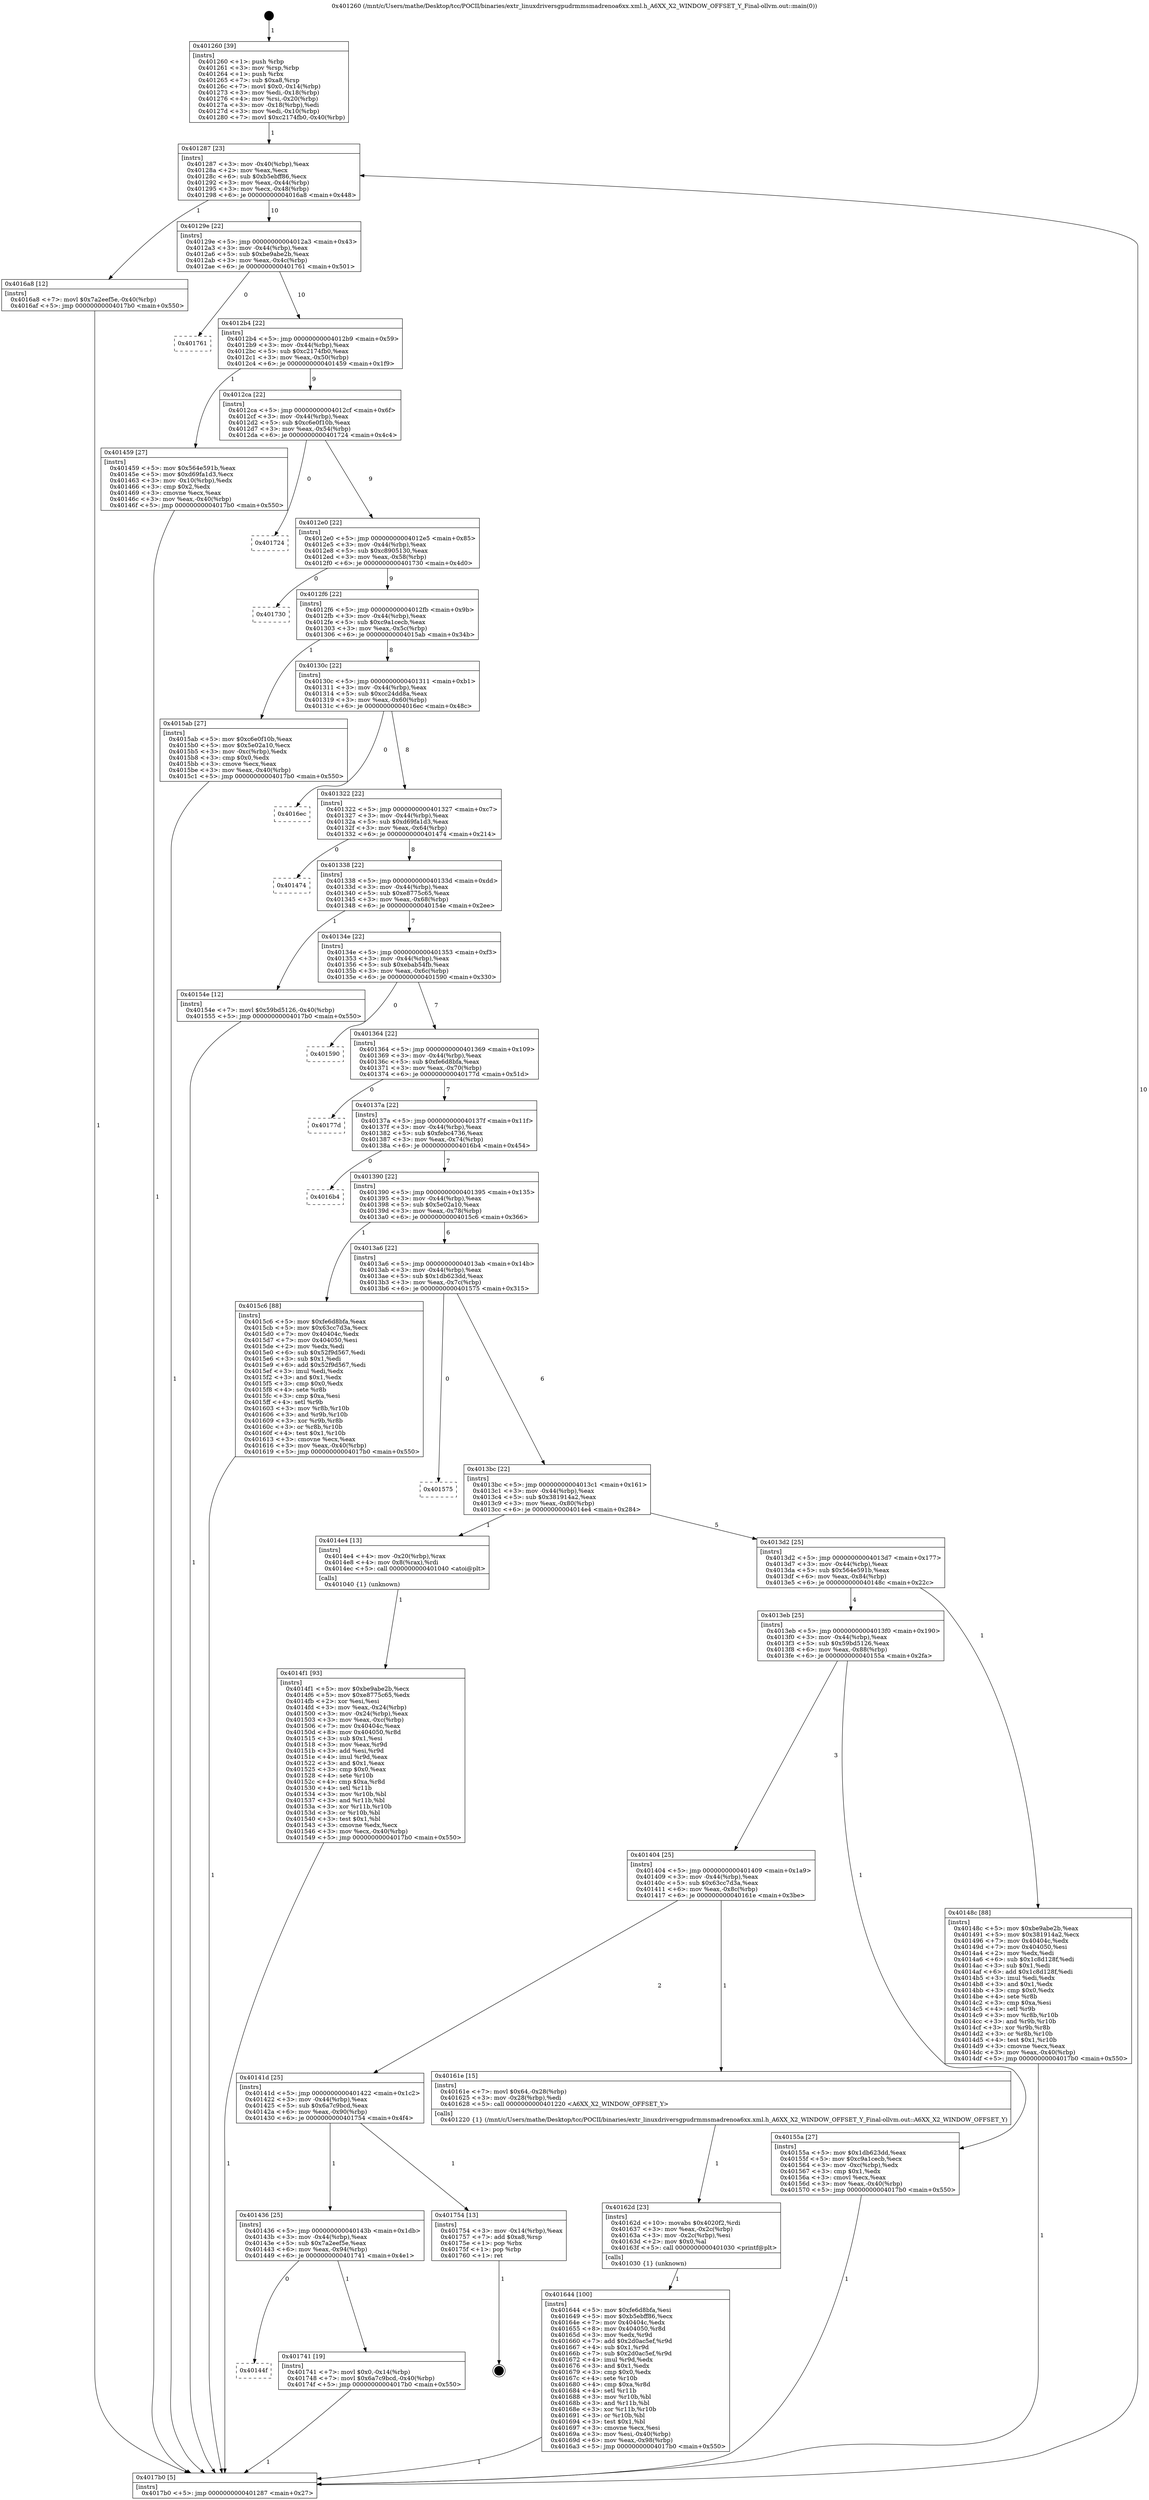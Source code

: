 digraph "0x401260" {
  label = "0x401260 (/mnt/c/Users/mathe/Desktop/tcc/POCII/binaries/extr_linuxdriversgpudrmmsmadrenoa6xx.xml.h_A6XX_X2_WINDOW_OFFSET_Y_Final-ollvm.out::main(0))"
  labelloc = "t"
  node[shape=record]

  Entry [label="",width=0.3,height=0.3,shape=circle,fillcolor=black,style=filled]
  "0x401287" [label="{
     0x401287 [23]\l
     | [instrs]\l
     &nbsp;&nbsp;0x401287 \<+3\>: mov -0x40(%rbp),%eax\l
     &nbsp;&nbsp;0x40128a \<+2\>: mov %eax,%ecx\l
     &nbsp;&nbsp;0x40128c \<+6\>: sub $0xb5ebff86,%ecx\l
     &nbsp;&nbsp;0x401292 \<+3\>: mov %eax,-0x44(%rbp)\l
     &nbsp;&nbsp;0x401295 \<+3\>: mov %ecx,-0x48(%rbp)\l
     &nbsp;&nbsp;0x401298 \<+6\>: je 00000000004016a8 \<main+0x448\>\l
  }"]
  "0x4016a8" [label="{
     0x4016a8 [12]\l
     | [instrs]\l
     &nbsp;&nbsp;0x4016a8 \<+7\>: movl $0x7a2eef5e,-0x40(%rbp)\l
     &nbsp;&nbsp;0x4016af \<+5\>: jmp 00000000004017b0 \<main+0x550\>\l
  }"]
  "0x40129e" [label="{
     0x40129e [22]\l
     | [instrs]\l
     &nbsp;&nbsp;0x40129e \<+5\>: jmp 00000000004012a3 \<main+0x43\>\l
     &nbsp;&nbsp;0x4012a3 \<+3\>: mov -0x44(%rbp),%eax\l
     &nbsp;&nbsp;0x4012a6 \<+5\>: sub $0xbe9abe2b,%eax\l
     &nbsp;&nbsp;0x4012ab \<+3\>: mov %eax,-0x4c(%rbp)\l
     &nbsp;&nbsp;0x4012ae \<+6\>: je 0000000000401761 \<main+0x501\>\l
  }"]
  Exit [label="",width=0.3,height=0.3,shape=circle,fillcolor=black,style=filled,peripheries=2]
  "0x401761" [label="{
     0x401761\l
  }", style=dashed]
  "0x4012b4" [label="{
     0x4012b4 [22]\l
     | [instrs]\l
     &nbsp;&nbsp;0x4012b4 \<+5\>: jmp 00000000004012b9 \<main+0x59\>\l
     &nbsp;&nbsp;0x4012b9 \<+3\>: mov -0x44(%rbp),%eax\l
     &nbsp;&nbsp;0x4012bc \<+5\>: sub $0xc2174fb0,%eax\l
     &nbsp;&nbsp;0x4012c1 \<+3\>: mov %eax,-0x50(%rbp)\l
     &nbsp;&nbsp;0x4012c4 \<+6\>: je 0000000000401459 \<main+0x1f9\>\l
  }"]
  "0x40144f" [label="{
     0x40144f\l
  }", style=dashed]
  "0x401459" [label="{
     0x401459 [27]\l
     | [instrs]\l
     &nbsp;&nbsp;0x401459 \<+5\>: mov $0x564e591b,%eax\l
     &nbsp;&nbsp;0x40145e \<+5\>: mov $0xd69fa1d3,%ecx\l
     &nbsp;&nbsp;0x401463 \<+3\>: mov -0x10(%rbp),%edx\l
     &nbsp;&nbsp;0x401466 \<+3\>: cmp $0x2,%edx\l
     &nbsp;&nbsp;0x401469 \<+3\>: cmovne %ecx,%eax\l
     &nbsp;&nbsp;0x40146c \<+3\>: mov %eax,-0x40(%rbp)\l
     &nbsp;&nbsp;0x40146f \<+5\>: jmp 00000000004017b0 \<main+0x550\>\l
  }"]
  "0x4012ca" [label="{
     0x4012ca [22]\l
     | [instrs]\l
     &nbsp;&nbsp;0x4012ca \<+5\>: jmp 00000000004012cf \<main+0x6f\>\l
     &nbsp;&nbsp;0x4012cf \<+3\>: mov -0x44(%rbp),%eax\l
     &nbsp;&nbsp;0x4012d2 \<+5\>: sub $0xc6e0f10b,%eax\l
     &nbsp;&nbsp;0x4012d7 \<+3\>: mov %eax,-0x54(%rbp)\l
     &nbsp;&nbsp;0x4012da \<+6\>: je 0000000000401724 \<main+0x4c4\>\l
  }"]
  "0x4017b0" [label="{
     0x4017b0 [5]\l
     | [instrs]\l
     &nbsp;&nbsp;0x4017b0 \<+5\>: jmp 0000000000401287 \<main+0x27\>\l
  }"]
  "0x401260" [label="{
     0x401260 [39]\l
     | [instrs]\l
     &nbsp;&nbsp;0x401260 \<+1\>: push %rbp\l
     &nbsp;&nbsp;0x401261 \<+3\>: mov %rsp,%rbp\l
     &nbsp;&nbsp;0x401264 \<+1\>: push %rbx\l
     &nbsp;&nbsp;0x401265 \<+7\>: sub $0xa8,%rsp\l
     &nbsp;&nbsp;0x40126c \<+7\>: movl $0x0,-0x14(%rbp)\l
     &nbsp;&nbsp;0x401273 \<+3\>: mov %edi,-0x18(%rbp)\l
     &nbsp;&nbsp;0x401276 \<+4\>: mov %rsi,-0x20(%rbp)\l
     &nbsp;&nbsp;0x40127a \<+3\>: mov -0x18(%rbp),%edi\l
     &nbsp;&nbsp;0x40127d \<+3\>: mov %edi,-0x10(%rbp)\l
     &nbsp;&nbsp;0x401280 \<+7\>: movl $0xc2174fb0,-0x40(%rbp)\l
  }"]
  "0x401741" [label="{
     0x401741 [19]\l
     | [instrs]\l
     &nbsp;&nbsp;0x401741 \<+7\>: movl $0x0,-0x14(%rbp)\l
     &nbsp;&nbsp;0x401748 \<+7\>: movl $0x6a7c9bcd,-0x40(%rbp)\l
     &nbsp;&nbsp;0x40174f \<+5\>: jmp 00000000004017b0 \<main+0x550\>\l
  }"]
  "0x401724" [label="{
     0x401724\l
  }", style=dashed]
  "0x4012e0" [label="{
     0x4012e0 [22]\l
     | [instrs]\l
     &nbsp;&nbsp;0x4012e0 \<+5\>: jmp 00000000004012e5 \<main+0x85\>\l
     &nbsp;&nbsp;0x4012e5 \<+3\>: mov -0x44(%rbp),%eax\l
     &nbsp;&nbsp;0x4012e8 \<+5\>: sub $0xc8905130,%eax\l
     &nbsp;&nbsp;0x4012ed \<+3\>: mov %eax,-0x58(%rbp)\l
     &nbsp;&nbsp;0x4012f0 \<+6\>: je 0000000000401730 \<main+0x4d0\>\l
  }"]
  "0x401436" [label="{
     0x401436 [25]\l
     | [instrs]\l
     &nbsp;&nbsp;0x401436 \<+5\>: jmp 000000000040143b \<main+0x1db\>\l
     &nbsp;&nbsp;0x40143b \<+3\>: mov -0x44(%rbp),%eax\l
     &nbsp;&nbsp;0x40143e \<+5\>: sub $0x7a2eef5e,%eax\l
     &nbsp;&nbsp;0x401443 \<+6\>: mov %eax,-0x94(%rbp)\l
     &nbsp;&nbsp;0x401449 \<+6\>: je 0000000000401741 \<main+0x4e1\>\l
  }"]
  "0x401730" [label="{
     0x401730\l
  }", style=dashed]
  "0x4012f6" [label="{
     0x4012f6 [22]\l
     | [instrs]\l
     &nbsp;&nbsp;0x4012f6 \<+5\>: jmp 00000000004012fb \<main+0x9b\>\l
     &nbsp;&nbsp;0x4012fb \<+3\>: mov -0x44(%rbp),%eax\l
     &nbsp;&nbsp;0x4012fe \<+5\>: sub $0xc9a1cecb,%eax\l
     &nbsp;&nbsp;0x401303 \<+3\>: mov %eax,-0x5c(%rbp)\l
     &nbsp;&nbsp;0x401306 \<+6\>: je 00000000004015ab \<main+0x34b\>\l
  }"]
  "0x401754" [label="{
     0x401754 [13]\l
     | [instrs]\l
     &nbsp;&nbsp;0x401754 \<+3\>: mov -0x14(%rbp),%eax\l
     &nbsp;&nbsp;0x401757 \<+7\>: add $0xa8,%rsp\l
     &nbsp;&nbsp;0x40175e \<+1\>: pop %rbx\l
     &nbsp;&nbsp;0x40175f \<+1\>: pop %rbp\l
     &nbsp;&nbsp;0x401760 \<+1\>: ret\l
  }"]
  "0x4015ab" [label="{
     0x4015ab [27]\l
     | [instrs]\l
     &nbsp;&nbsp;0x4015ab \<+5\>: mov $0xc6e0f10b,%eax\l
     &nbsp;&nbsp;0x4015b0 \<+5\>: mov $0x5e02a10,%ecx\l
     &nbsp;&nbsp;0x4015b5 \<+3\>: mov -0xc(%rbp),%edx\l
     &nbsp;&nbsp;0x4015b8 \<+3\>: cmp $0x0,%edx\l
     &nbsp;&nbsp;0x4015bb \<+3\>: cmove %ecx,%eax\l
     &nbsp;&nbsp;0x4015be \<+3\>: mov %eax,-0x40(%rbp)\l
     &nbsp;&nbsp;0x4015c1 \<+5\>: jmp 00000000004017b0 \<main+0x550\>\l
  }"]
  "0x40130c" [label="{
     0x40130c [22]\l
     | [instrs]\l
     &nbsp;&nbsp;0x40130c \<+5\>: jmp 0000000000401311 \<main+0xb1\>\l
     &nbsp;&nbsp;0x401311 \<+3\>: mov -0x44(%rbp),%eax\l
     &nbsp;&nbsp;0x401314 \<+5\>: sub $0xcc24dd8a,%eax\l
     &nbsp;&nbsp;0x401319 \<+3\>: mov %eax,-0x60(%rbp)\l
     &nbsp;&nbsp;0x40131c \<+6\>: je 00000000004016ec \<main+0x48c\>\l
  }"]
  "0x401644" [label="{
     0x401644 [100]\l
     | [instrs]\l
     &nbsp;&nbsp;0x401644 \<+5\>: mov $0xfe6d8bfa,%esi\l
     &nbsp;&nbsp;0x401649 \<+5\>: mov $0xb5ebff86,%ecx\l
     &nbsp;&nbsp;0x40164e \<+7\>: mov 0x40404c,%edx\l
     &nbsp;&nbsp;0x401655 \<+8\>: mov 0x404050,%r8d\l
     &nbsp;&nbsp;0x40165d \<+3\>: mov %edx,%r9d\l
     &nbsp;&nbsp;0x401660 \<+7\>: add $0x2d0ac5ef,%r9d\l
     &nbsp;&nbsp;0x401667 \<+4\>: sub $0x1,%r9d\l
     &nbsp;&nbsp;0x40166b \<+7\>: sub $0x2d0ac5ef,%r9d\l
     &nbsp;&nbsp;0x401672 \<+4\>: imul %r9d,%edx\l
     &nbsp;&nbsp;0x401676 \<+3\>: and $0x1,%edx\l
     &nbsp;&nbsp;0x401679 \<+3\>: cmp $0x0,%edx\l
     &nbsp;&nbsp;0x40167c \<+4\>: sete %r10b\l
     &nbsp;&nbsp;0x401680 \<+4\>: cmp $0xa,%r8d\l
     &nbsp;&nbsp;0x401684 \<+4\>: setl %r11b\l
     &nbsp;&nbsp;0x401688 \<+3\>: mov %r10b,%bl\l
     &nbsp;&nbsp;0x40168b \<+3\>: and %r11b,%bl\l
     &nbsp;&nbsp;0x40168e \<+3\>: xor %r11b,%r10b\l
     &nbsp;&nbsp;0x401691 \<+3\>: or %r10b,%bl\l
     &nbsp;&nbsp;0x401694 \<+3\>: test $0x1,%bl\l
     &nbsp;&nbsp;0x401697 \<+3\>: cmovne %ecx,%esi\l
     &nbsp;&nbsp;0x40169a \<+3\>: mov %esi,-0x40(%rbp)\l
     &nbsp;&nbsp;0x40169d \<+6\>: mov %eax,-0x98(%rbp)\l
     &nbsp;&nbsp;0x4016a3 \<+5\>: jmp 00000000004017b0 \<main+0x550\>\l
  }"]
  "0x4016ec" [label="{
     0x4016ec\l
  }", style=dashed]
  "0x401322" [label="{
     0x401322 [22]\l
     | [instrs]\l
     &nbsp;&nbsp;0x401322 \<+5\>: jmp 0000000000401327 \<main+0xc7\>\l
     &nbsp;&nbsp;0x401327 \<+3\>: mov -0x44(%rbp),%eax\l
     &nbsp;&nbsp;0x40132a \<+5\>: sub $0xd69fa1d3,%eax\l
     &nbsp;&nbsp;0x40132f \<+3\>: mov %eax,-0x64(%rbp)\l
     &nbsp;&nbsp;0x401332 \<+6\>: je 0000000000401474 \<main+0x214\>\l
  }"]
  "0x40162d" [label="{
     0x40162d [23]\l
     | [instrs]\l
     &nbsp;&nbsp;0x40162d \<+10\>: movabs $0x4020f2,%rdi\l
     &nbsp;&nbsp;0x401637 \<+3\>: mov %eax,-0x2c(%rbp)\l
     &nbsp;&nbsp;0x40163a \<+3\>: mov -0x2c(%rbp),%esi\l
     &nbsp;&nbsp;0x40163d \<+2\>: mov $0x0,%al\l
     &nbsp;&nbsp;0x40163f \<+5\>: call 0000000000401030 \<printf@plt\>\l
     | [calls]\l
     &nbsp;&nbsp;0x401030 \{1\} (unknown)\l
  }"]
  "0x401474" [label="{
     0x401474\l
  }", style=dashed]
  "0x401338" [label="{
     0x401338 [22]\l
     | [instrs]\l
     &nbsp;&nbsp;0x401338 \<+5\>: jmp 000000000040133d \<main+0xdd\>\l
     &nbsp;&nbsp;0x40133d \<+3\>: mov -0x44(%rbp),%eax\l
     &nbsp;&nbsp;0x401340 \<+5\>: sub $0xe8775c65,%eax\l
     &nbsp;&nbsp;0x401345 \<+3\>: mov %eax,-0x68(%rbp)\l
     &nbsp;&nbsp;0x401348 \<+6\>: je 000000000040154e \<main+0x2ee\>\l
  }"]
  "0x40141d" [label="{
     0x40141d [25]\l
     | [instrs]\l
     &nbsp;&nbsp;0x40141d \<+5\>: jmp 0000000000401422 \<main+0x1c2\>\l
     &nbsp;&nbsp;0x401422 \<+3\>: mov -0x44(%rbp),%eax\l
     &nbsp;&nbsp;0x401425 \<+5\>: sub $0x6a7c9bcd,%eax\l
     &nbsp;&nbsp;0x40142a \<+6\>: mov %eax,-0x90(%rbp)\l
     &nbsp;&nbsp;0x401430 \<+6\>: je 0000000000401754 \<main+0x4f4\>\l
  }"]
  "0x40154e" [label="{
     0x40154e [12]\l
     | [instrs]\l
     &nbsp;&nbsp;0x40154e \<+7\>: movl $0x59bd5126,-0x40(%rbp)\l
     &nbsp;&nbsp;0x401555 \<+5\>: jmp 00000000004017b0 \<main+0x550\>\l
  }"]
  "0x40134e" [label="{
     0x40134e [22]\l
     | [instrs]\l
     &nbsp;&nbsp;0x40134e \<+5\>: jmp 0000000000401353 \<main+0xf3\>\l
     &nbsp;&nbsp;0x401353 \<+3\>: mov -0x44(%rbp),%eax\l
     &nbsp;&nbsp;0x401356 \<+5\>: sub $0xebab54fb,%eax\l
     &nbsp;&nbsp;0x40135b \<+3\>: mov %eax,-0x6c(%rbp)\l
     &nbsp;&nbsp;0x40135e \<+6\>: je 0000000000401590 \<main+0x330\>\l
  }"]
  "0x40161e" [label="{
     0x40161e [15]\l
     | [instrs]\l
     &nbsp;&nbsp;0x40161e \<+7\>: movl $0x64,-0x28(%rbp)\l
     &nbsp;&nbsp;0x401625 \<+3\>: mov -0x28(%rbp),%edi\l
     &nbsp;&nbsp;0x401628 \<+5\>: call 0000000000401220 \<A6XX_X2_WINDOW_OFFSET_Y\>\l
     | [calls]\l
     &nbsp;&nbsp;0x401220 \{1\} (/mnt/c/Users/mathe/Desktop/tcc/POCII/binaries/extr_linuxdriversgpudrmmsmadrenoa6xx.xml.h_A6XX_X2_WINDOW_OFFSET_Y_Final-ollvm.out::A6XX_X2_WINDOW_OFFSET_Y)\l
  }"]
  "0x401590" [label="{
     0x401590\l
  }", style=dashed]
  "0x401364" [label="{
     0x401364 [22]\l
     | [instrs]\l
     &nbsp;&nbsp;0x401364 \<+5\>: jmp 0000000000401369 \<main+0x109\>\l
     &nbsp;&nbsp;0x401369 \<+3\>: mov -0x44(%rbp),%eax\l
     &nbsp;&nbsp;0x40136c \<+5\>: sub $0xfe6d8bfa,%eax\l
     &nbsp;&nbsp;0x401371 \<+3\>: mov %eax,-0x70(%rbp)\l
     &nbsp;&nbsp;0x401374 \<+6\>: je 000000000040177d \<main+0x51d\>\l
  }"]
  "0x401404" [label="{
     0x401404 [25]\l
     | [instrs]\l
     &nbsp;&nbsp;0x401404 \<+5\>: jmp 0000000000401409 \<main+0x1a9\>\l
     &nbsp;&nbsp;0x401409 \<+3\>: mov -0x44(%rbp),%eax\l
     &nbsp;&nbsp;0x40140c \<+5\>: sub $0x63cc7d3a,%eax\l
     &nbsp;&nbsp;0x401411 \<+6\>: mov %eax,-0x8c(%rbp)\l
     &nbsp;&nbsp;0x401417 \<+6\>: je 000000000040161e \<main+0x3be\>\l
  }"]
  "0x40177d" [label="{
     0x40177d\l
  }", style=dashed]
  "0x40137a" [label="{
     0x40137a [22]\l
     | [instrs]\l
     &nbsp;&nbsp;0x40137a \<+5\>: jmp 000000000040137f \<main+0x11f\>\l
     &nbsp;&nbsp;0x40137f \<+3\>: mov -0x44(%rbp),%eax\l
     &nbsp;&nbsp;0x401382 \<+5\>: sub $0xfebc4736,%eax\l
     &nbsp;&nbsp;0x401387 \<+3\>: mov %eax,-0x74(%rbp)\l
     &nbsp;&nbsp;0x40138a \<+6\>: je 00000000004016b4 \<main+0x454\>\l
  }"]
  "0x40155a" [label="{
     0x40155a [27]\l
     | [instrs]\l
     &nbsp;&nbsp;0x40155a \<+5\>: mov $0x1db623dd,%eax\l
     &nbsp;&nbsp;0x40155f \<+5\>: mov $0xc9a1cecb,%ecx\l
     &nbsp;&nbsp;0x401564 \<+3\>: mov -0xc(%rbp),%edx\l
     &nbsp;&nbsp;0x401567 \<+3\>: cmp $0x1,%edx\l
     &nbsp;&nbsp;0x40156a \<+3\>: cmovl %ecx,%eax\l
     &nbsp;&nbsp;0x40156d \<+3\>: mov %eax,-0x40(%rbp)\l
     &nbsp;&nbsp;0x401570 \<+5\>: jmp 00000000004017b0 \<main+0x550\>\l
  }"]
  "0x4016b4" [label="{
     0x4016b4\l
  }", style=dashed]
  "0x401390" [label="{
     0x401390 [22]\l
     | [instrs]\l
     &nbsp;&nbsp;0x401390 \<+5\>: jmp 0000000000401395 \<main+0x135\>\l
     &nbsp;&nbsp;0x401395 \<+3\>: mov -0x44(%rbp),%eax\l
     &nbsp;&nbsp;0x401398 \<+5\>: sub $0x5e02a10,%eax\l
     &nbsp;&nbsp;0x40139d \<+3\>: mov %eax,-0x78(%rbp)\l
     &nbsp;&nbsp;0x4013a0 \<+6\>: je 00000000004015c6 \<main+0x366\>\l
  }"]
  "0x4014f1" [label="{
     0x4014f1 [93]\l
     | [instrs]\l
     &nbsp;&nbsp;0x4014f1 \<+5\>: mov $0xbe9abe2b,%ecx\l
     &nbsp;&nbsp;0x4014f6 \<+5\>: mov $0xe8775c65,%edx\l
     &nbsp;&nbsp;0x4014fb \<+2\>: xor %esi,%esi\l
     &nbsp;&nbsp;0x4014fd \<+3\>: mov %eax,-0x24(%rbp)\l
     &nbsp;&nbsp;0x401500 \<+3\>: mov -0x24(%rbp),%eax\l
     &nbsp;&nbsp;0x401503 \<+3\>: mov %eax,-0xc(%rbp)\l
     &nbsp;&nbsp;0x401506 \<+7\>: mov 0x40404c,%eax\l
     &nbsp;&nbsp;0x40150d \<+8\>: mov 0x404050,%r8d\l
     &nbsp;&nbsp;0x401515 \<+3\>: sub $0x1,%esi\l
     &nbsp;&nbsp;0x401518 \<+3\>: mov %eax,%r9d\l
     &nbsp;&nbsp;0x40151b \<+3\>: add %esi,%r9d\l
     &nbsp;&nbsp;0x40151e \<+4\>: imul %r9d,%eax\l
     &nbsp;&nbsp;0x401522 \<+3\>: and $0x1,%eax\l
     &nbsp;&nbsp;0x401525 \<+3\>: cmp $0x0,%eax\l
     &nbsp;&nbsp;0x401528 \<+4\>: sete %r10b\l
     &nbsp;&nbsp;0x40152c \<+4\>: cmp $0xa,%r8d\l
     &nbsp;&nbsp;0x401530 \<+4\>: setl %r11b\l
     &nbsp;&nbsp;0x401534 \<+3\>: mov %r10b,%bl\l
     &nbsp;&nbsp;0x401537 \<+3\>: and %r11b,%bl\l
     &nbsp;&nbsp;0x40153a \<+3\>: xor %r11b,%r10b\l
     &nbsp;&nbsp;0x40153d \<+3\>: or %r10b,%bl\l
     &nbsp;&nbsp;0x401540 \<+3\>: test $0x1,%bl\l
     &nbsp;&nbsp;0x401543 \<+3\>: cmovne %edx,%ecx\l
     &nbsp;&nbsp;0x401546 \<+3\>: mov %ecx,-0x40(%rbp)\l
     &nbsp;&nbsp;0x401549 \<+5\>: jmp 00000000004017b0 \<main+0x550\>\l
  }"]
  "0x4015c6" [label="{
     0x4015c6 [88]\l
     | [instrs]\l
     &nbsp;&nbsp;0x4015c6 \<+5\>: mov $0xfe6d8bfa,%eax\l
     &nbsp;&nbsp;0x4015cb \<+5\>: mov $0x63cc7d3a,%ecx\l
     &nbsp;&nbsp;0x4015d0 \<+7\>: mov 0x40404c,%edx\l
     &nbsp;&nbsp;0x4015d7 \<+7\>: mov 0x404050,%esi\l
     &nbsp;&nbsp;0x4015de \<+2\>: mov %edx,%edi\l
     &nbsp;&nbsp;0x4015e0 \<+6\>: sub $0x52f9d567,%edi\l
     &nbsp;&nbsp;0x4015e6 \<+3\>: sub $0x1,%edi\l
     &nbsp;&nbsp;0x4015e9 \<+6\>: add $0x52f9d567,%edi\l
     &nbsp;&nbsp;0x4015ef \<+3\>: imul %edi,%edx\l
     &nbsp;&nbsp;0x4015f2 \<+3\>: and $0x1,%edx\l
     &nbsp;&nbsp;0x4015f5 \<+3\>: cmp $0x0,%edx\l
     &nbsp;&nbsp;0x4015f8 \<+4\>: sete %r8b\l
     &nbsp;&nbsp;0x4015fc \<+3\>: cmp $0xa,%esi\l
     &nbsp;&nbsp;0x4015ff \<+4\>: setl %r9b\l
     &nbsp;&nbsp;0x401603 \<+3\>: mov %r8b,%r10b\l
     &nbsp;&nbsp;0x401606 \<+3\>: and %r9b,%r10b\l
     &nbsp;&nbsp;0x401609 \<+3\>: xor %r9b,%r8b\l
     &nbsp;&nbsp;0x40160c \<+3\>: or %r8b,%r10b\l
     &nbsp;&nbsp;0x40160f \<+4\>: test $0x1,%r10b\l
     &nbsp;&nbsp;0x401613 \<+3\>: cmovne %ecx,%eax\l
     &nbsp;&nbsp;0x401616 \<+3\>: mov %eax,-0x40(%rbp)\l
     &nbsp;&nbsp;0x401619 \<+5\>: jmp 00000000004017b0 \<main+0x550\>\l
  }"]
  "0x4013a6" [label="{
     0x4013a6 [22]\l
     | [instrs]\l
     &nbsp;&nbsp;0x4013a6 \<+5\>: jmp 00000000004013ab \<main+0x14b\>\l
     &nbsp;&nbsp;0x4013ab \<+3\>: mov -0x44(%rbp),%eax\l
     &nbsp;&nbsp;0x4013ae \<+5\>: sub $0x1db623dd,%eax\l
     &nbsp;&nbsp;0x4013b3 \<+3\>: mov %eax,-0x7c(%rbp)\l
     &nbsp;&nbsp;0x4013b6 \<+6\>: je 0000000000401575 \<main+0x315\>\l
  }"]
  "0x4013eb" [label="{
     0x4013eb [25]\l
     | [instrs]\l
     &nbsp;&nbsp;0x4013eb \<+5\>: jmp 00000000004013f0 \<main+0x190\>\l
     &nbsp;&nbsp;0x4013f0 \<+3\>: mov -0x44(%rbp),%eax\l
     &nbsp;&nbsp;0x4013f3 \<+5\>: sub $0x59bd5126,%eax\l
     &nbsp;&nbsp;0x4013f8 \<+6\>: mov %eax,-0x88(%rbp)\l
     &nbsp;&nbsp;0x4013fe \<+6\>: je 000000000040155a \<main+0x2fa\>\l
  }"]
  "0x401575" [label="{
     0x401575\l
  }", style=dashed]
  "0x4013bc" [label="{
     0x4013bc [22]\l
     | [instrs]\l
     &nbsp;&nbsp;0x4013bc \<+5\>: jmp 00000000004013c1 \<main+0x161\>\l
     &nbsp;&nbsp;0x4013c1 \<+3\>: mov -0x44(%rbp),%eax\l
     &nbsp;&nbsp;0x4013c4 \<+5\>: sub $0x381914a2,%eax\l
     &nbsp;&nbsp;0x4013c9 \<+3\>: mov %eax,-0x80(%rbp)\l
     &nbsp;&nbsp;0x4013cc \<+6\>: je 00000000004014e4 \<main+0x284\>\l
  }"]
  "0x40148c" [label="{
     0x40148c [88]\l
     | [instrs]\l
     &nbsp;&nbsp;0x40148c \<+5\>: mov $0xbe9abe2b,%eax\l
     &nbsp;&nbsp;0x401491 \<+5\>: mov $0x381914a2,%ecx\l
     &nbsp;&nbsp;0x401496 \<+7\>: mov 0x40404c,%edx\l
     &nbsp;&nbsp;0x40149d \<+7\>: mov 0x404050,%esi\l
     &nbsp;&nbsp;0x4014a4 \<+2\>: mov %edx,%edi\l
     &nbsp;&nbsp;0x4014a6 \<+6\>: sub $0x1c8d128f,%edi\l
     &nbsp;&nbsp;0x4014ac \<+3\>: sub $0x1,%edi\l
     &nbsp;&nbsp;0x4014af \<+6\>: add $0x1c8d128f,%edi\l
     &nbsp;&nbsp;0x4014b5 \<+3\>: imul %edi,%edx\l
     &nbsp;&nbsp;0x4014b8 \<+3\>: and $0x1,%edx\l
     &nbsp;&nbsp;0x4014bb \<+3\>: cmp $0x0,%edx\l
     &nbsp;&nbsp;0x4014be \<+4\>: sete %r8b\l
     &nbsp;&nbsp;0x4014c2 \<+3\>: cmp $0xa,%esi\l
     &nbsp;&nbsp;0x4014c5 \<+4\>: setl %r9b\l
     &nbsp;&nbsp;0x4014c9 \<+3\>: mov %r8b,%r10b\l
     &nbsp;&nbsp;0x4014cc \<+3\>: and %r9b,%r10b\l
     &nbsp;&nbsp;0x4014cf \<+3\>: xor %r9b,%r8b\l
     &nbsp;&nbsp;0x4014d2 \<+3\>: or %r8b,%r10b\l
     &nbsp;&nbsp;0x4014d5 \<+4\>: test $0x1,%r10b\l
     &nbsp;&nbsp;0x4014d9 \<+3\>: cmovne %ecx,%eax\l
     &nbsp;&nbsp;0x4014dc \<+3\>: mov %eax,-0x40(%rbp)\l
     &nbsp;&nbsp;0x4014df \<+5\>: jmp 00000000004017b0 \<main+0x550\>\l
  }"]
  "0x4014e4" [label="{
     0x4014e4 [13]\l
     | [instrs]\l
     &nbsp;&nbsp;0x4014e4 \<+4\>: mov -0x20(%rbp),%rax\l
     &nbsp;&nbsp;0x4014e8 \<+4\>: mov 0x8(%rax),%rdi\l
     &nbsp;&nbsp;0x4014ec \<+5\>: call 0000000000401040 \<atoi@plt\>\l
     | [calls]\l
     &nbsp;&nbsp;0x401040 \{1\} (unknown)\l
  }"]
  "0x4013d2" [label="{
     0x4013d2 [25]\l
     | [instrs]\l
     &nbsp;&nbsp;0x4013d2 \<+5\>: jmp 00000000004013d7 \<main+0x177\>\l
     &nbsp;&nbsp;0x4013d7 \<+3\>: mov -0x44(%rbp),%eax\l
     &nbsp;&nbsp;0x4013da \<+5\>: sub $0x564e591b,%eax\l
     &nbsp;&nbsp;0x4013df \<+6\>: mov %eax,-0x84(%rbp)\l
     &nbsp;&nbsp;0x4013e5 \<+6\>: je 000000000040148c \<main+0x22c\>\l
  }"]
  Entry -> "0x401260" [label=" 1"]
  "0x401287" -> "0x4016a8" [label=" 1"]
  "0x401287" -> "0x40129e" [label=" 10"]
  "0x401754" -> Exit [label=" 1"]
  "0x40129e" -> "0x401761" [label=" 0"]
  "0x40129e" -> "0x4012b4" [label=" 10"]
  "0x401741" -> "0x4017b0" [label=" 1"]
  "0x4012b4" -> "0x401459" [label=" 1"]
  "0x4012b4" -> "0x4012ca" [label=" 9"]
  "0x401459" -> "0x4017b0" [label=" 1"]
  "0x401260" -> "0x401287" [label=" 1"]
  "0x4017b0" -> "0x401287" [label=" 10"]
  "0x401436" -> "0x40144f" [label=" 0"]
  "0x4012ca" -> "0x401724" [label=" 0"]
  "0x4012ca" -> "0x4012e0" [label=" 9"]
  "0x401436" -> "0x401741" [label=" 1"]
  "0x4012e0" -> "0x401730" [label=" 0"]
  "0x4012e0" -> "0x4012f6" [label=" 9"]
  "0x40141d" -> "0x401436" [label=" 1"]
  "0x4012f6" -> "0x4015ab" [label=" 1"]
  "0x4012f6" -> "0x40130c" [label=" 8"]
  "0x40141d" -> "0x401754" [label=" 1"]
  "0x40130c" -> "0x4016ec" [label=" 0"]
  "0x40130c" -> "0x401322" [label=" 8"]
  "0x4016a8" -> "0x4017b0" [label=" 1"]
  "0x401322" -> "0x401474" [label=" 0"]
  "0x401322" -> "0x401338" [label=" 8"]
  "0x401644" -> "0x4017b0" [label=" 1"]
  "0x401338" -> "0x40154e" [label=" 1"]
  "0x401338" -> "0x40134e" [label=" 7"]
  "0x40162d" -> "0x401644" [label=" 1"]
  "0x40134e" -> "0x401590" [label=" 0"]
  "0x40134e" -> "0x401364" [label=" 7"]
  "0x40161e" -> "0x40162d" [label=" 1"]
  "0x401364" -> "0x40177d" [label=" 0"]
  "0x401364" -> "0x40137a" [label=" 7"]
  "0x401404" -> "0x40161e" [label=" 1"]
  "0x40137a" -> "0x4016b4" [label=" 0"]
  "0x40137a" -> "0x401390" [label=" 7"]
  "0x401404" -> "0x40141d" [label=" 2"]
  "0x401390" -> "0x4015c6" [label=" 1"]
  "0x401390" -> "0x4013a6" [label=" 6"]
  "0x4015ab" -> "0x4017b0" [label=" 1"]
  "0x4013a6" -> "0x401575" [label=" 0"]
  "0x4013a6" -> "0x4013bc" [label=" 6"]
  "0x40155a" -> "0x4017b0" [label=" 1"]
  "0x4013bc" -> "0x4014e4" [label=" 1"]
  "0x4013bc" -> "0x4013d2" [label=" 5"]
  "0x4013eb" -> "0x401404" [label=" 3"]
  "0x4013d2" -> "0x40148c" [label=" 1"]
  "0x4013d2" -> "0x4013eb" [label=" 4"]
  "0x40148c" -> "0x4017b0" [label=" 1"]
  "0x4014e4" -> "0x4014f1" [label=" 1"]
  "0x4014f1" -> "0x4017b0" [label=" 1"]
  "0x40154e" -> "0x4017b0" [label=" 1"]
  "0x4015c6" -> "0x4017b0" [label=" 1"]
  "0x4013eb" -> "0x40155a" [label=" 1"]
}
